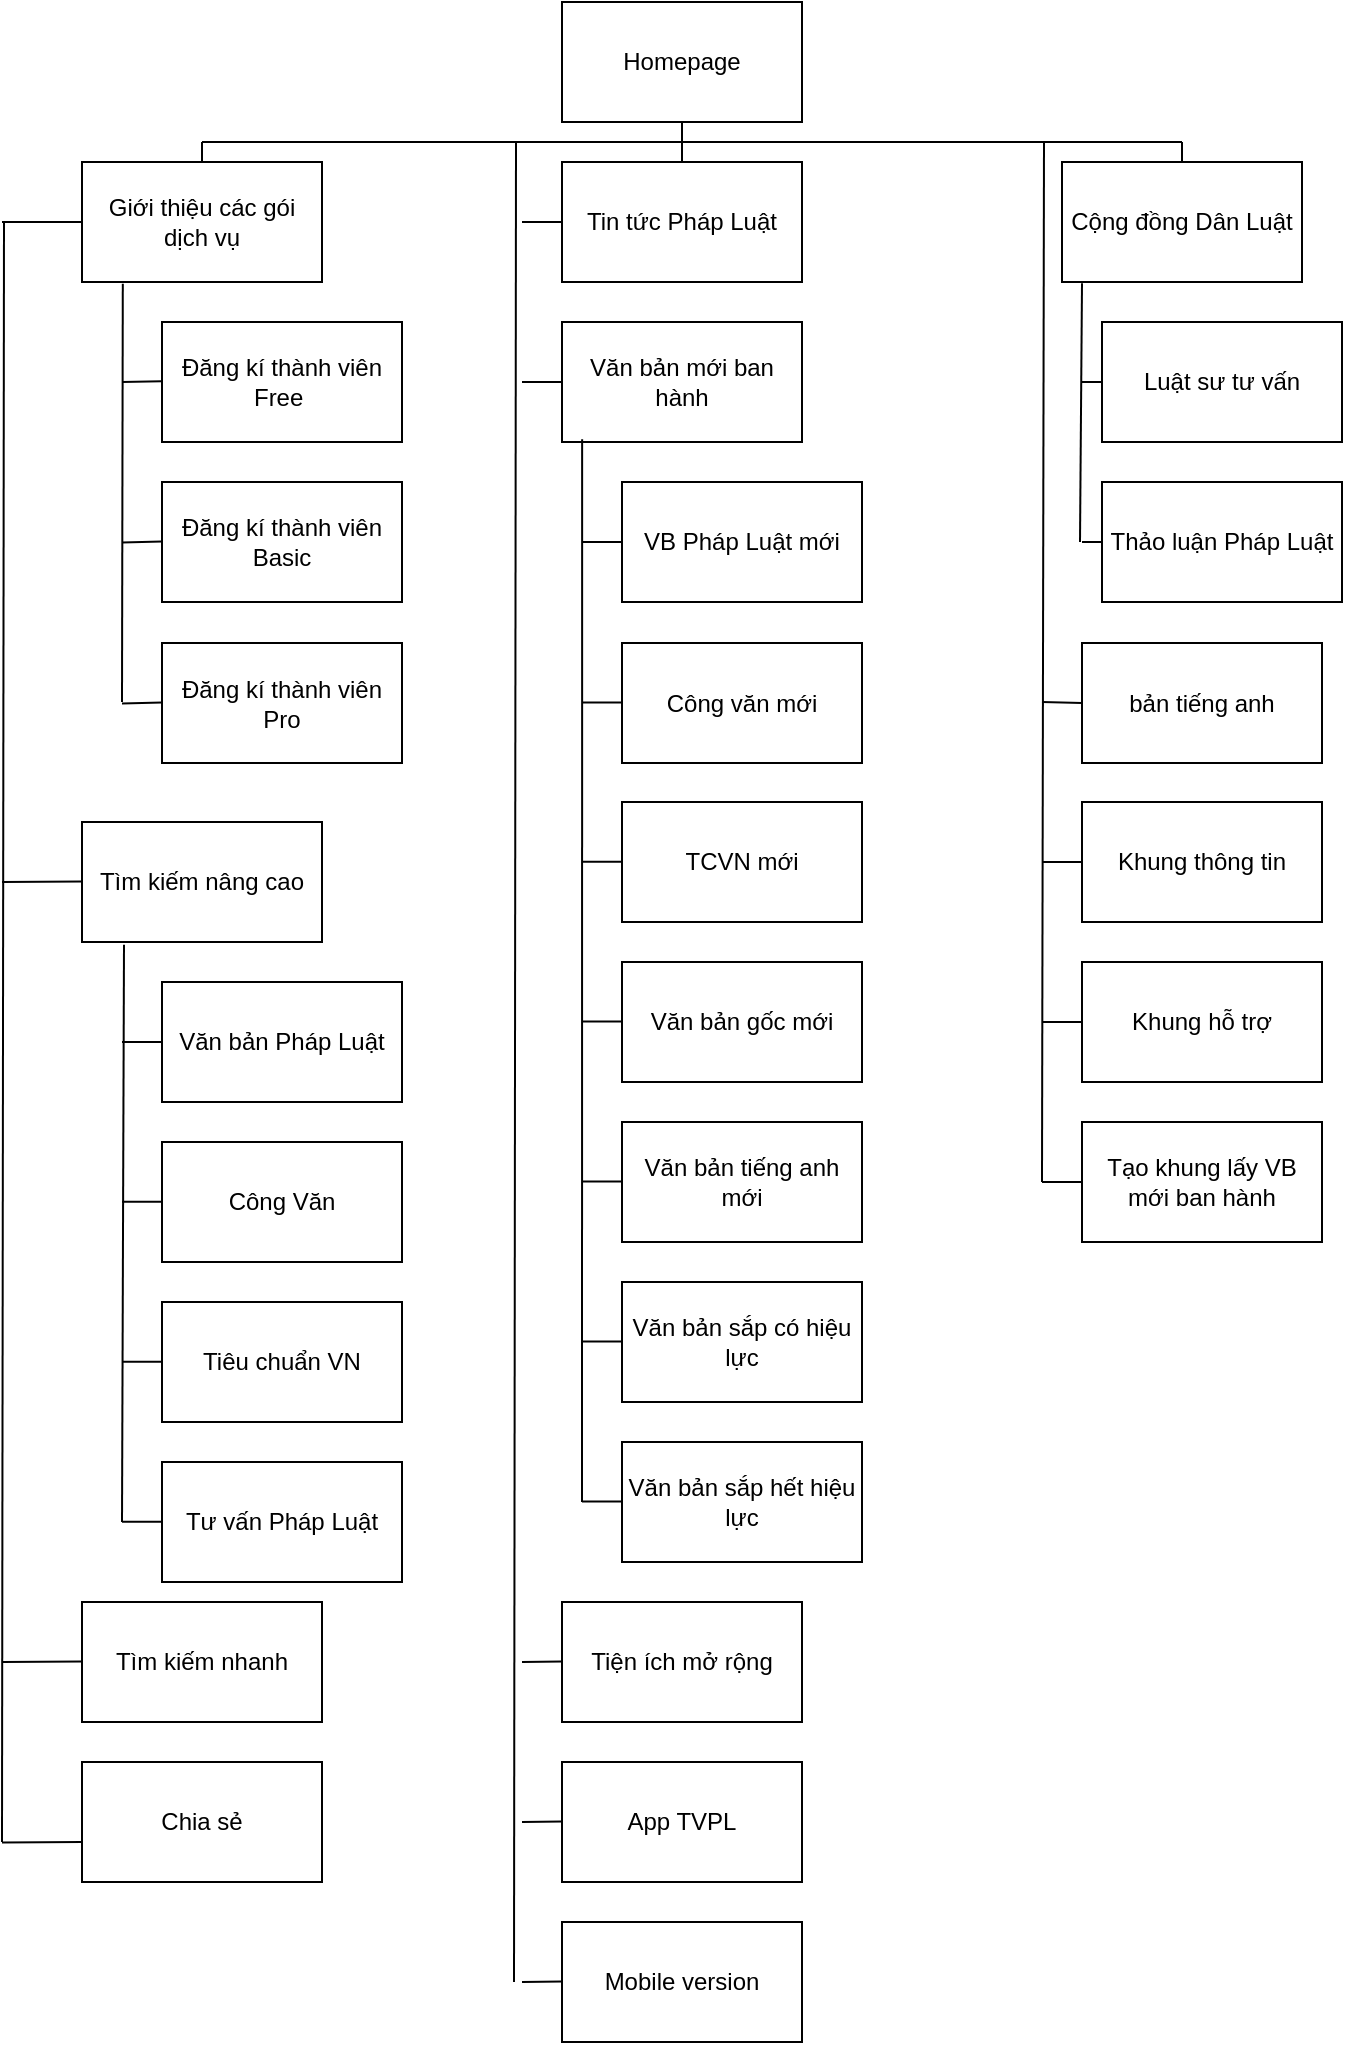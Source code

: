 <mxfile version="25.0.3">
  <diagram name="Page-1" id="4T7EZwxC8FEBMfgnRBsg">
    <mxGraphModel dx="3320" dy="3157" grid="1" gridSize="10" guides="1" tooltips="1" connect="1" arrows="1" fold="1" page="1" pageScale="1" pageWidth="827" pageHeight="1169" math="0" shadow="0">
      <root>
        <mxCell id="0" />
        <mxCell id="1" parent="0" />
        <mxCell id="vbzNmfbqzCr4kbKAk3eC-2" value="Homepage" style="rounded=0;whiteSpace=wrap;html=1;" vertex="1" parent="1">
          <mxGeometry x="359" y="-1130" width="120" height="60" as="geometry" />
        </mxCell>
        <mxCell id="vbzNmfbqzCr4kbKAk3eC-3" value="Giới thiệu các gói dịch vụ" style="rounded=0;whiteSpace=wrap;html=1;" vertex="1" parent="1">
          <mxGeometry x="119" y="-1050" width="120" height="60" as="geometry" />
        </mxCell>
        <mxCell id="vbzNmfbqzCr4kbKAk3eC-4" value="Tin tức Pháp Luật" style="rounded=0;whiteSpace=wrap;html=1;" vertex="1" parent="1">
          <mxGeometry x="359" y="-1050" width="120" height="60" as="geometry" />
        </mxCell>
        <mxCell id="vbzNmfbqzCr4kbKAk3eC-5" value="Cộng đồng Dân Luật" style="rounded=0;whiteSpace=wrap;html=1;" vertex="1" parent="1">
          <mxGeometry x="609" y="-1050" width="120" height="60" as="geometry" />
        </mxCell>
        <mxCell id="vbzNmfbqzCr4kbKAk3eC-6" value="Đăng kí thành viên Free&amp;nbsp;" style="rounded=0;whiteSpace=wrap;html=1;" vertex="1" parent="1">
          <mxGeometry x="159" y="-970" width="120" height="60" as="geometry" />
        </mxCell>
        <mxCell id="vbzNmfbqzCr4kbKAk3eC-7" value="Đăng kí thành viên Basic" style="rounded=0;whiteSpace=wrap;html=1;" vertex="1" parent="1">
          <mxGeometry x="159" y="-890" width="120" height="60" as="geometry" />
        </mxCell>
        <mxCell id="vbzNmfbqzCr4kbKAk3eC-8" value="Đăng kí thành viên Pro" style="rounded=0;whiteSpace=wrap;html=1;" vertex="1" parent="1">
          <mxGeometry x="159" y="-809.5" width="120" height="60" as="geometry" />
        </mxCell>
        <mxCell id="vbzNmfbqzCr4kbKAk3eC-9" value="Tìm kiếm nâng cao" style="rounded=0;whiteSpace=wrap;html=1;" vertex="1" parent="1">
          <mxGeometry x="119" y="-720" width="120" height="60" as="geometry" />
        </mxCell>
        <mxCell id="vbzNmfbqzCr4kbKAk3eC-10" value="Văn bản Pháp Luật" style="rounded=0;whiteSpace=wrap;html=1;" vertex="1" parent="1">
          <mxGeometry x="159" y="-640" width="120" height="60" as="geometry" />
        </mxCell>
        <mxCell id="vbzNmfbqzCr4kbKAk3eC-11" value="Công Văn" style="rounded=0;whiteSpace=wrap;html=1;" vertex="1" parent="1">
          <mxGeometry x="159" y="-560" width="120" height="60" as="geometry" />
        </mxCell>
        <mxCell id="vbzNmfbqzCr4kbKAk3eC-12" value="Tiêu chuẩn VN" style="rounded=0;whiteSpace=wrap;html=1;" vertex="1" parent="1">
          <mxGeometry x="159" y="-480" width="120" height="60" as="geometry" />
        </mxCell>
        <mxCell id="vbzNmfbqzCr4kbKAk3eC-13" value="Tư vấn Pháp Luật" style="rounded=0;whiteSpace=wrap;html=1;" vertex="1" parent="1">
          <mxGeometry x="159" y="-400" width="120" height="60" as="geometry" />
        </mxCell>
        <mxCell id="vbzNmfbqzCr4kbKAk3eC-14" value="Tìm kiếm nhanh" style="rounded=0;whiteSpace=wrap;html=1;" vertex="1" parent="1">
          <mxGeometry x="119" y="-330" width="120" height="60" as="geometry" />
        </mxCell>
        <mxCell id="vbzNmfbqzCr4kbKAk3eC-15" value="Chia sẻ" style="rounded=0;whiteSpace=wrap;html=1;" vertex="1" parent="1">
          <mxGeometry x="119" y="-250" width="120" height="60" as="geometry" />
        </mxCell>
        <mxCell id="vbzNmfbqzCr4kbKAk3eC-16" value="Văn bản mới ban hành" style="rounded=0;whiteSpace=wrap;html=1;" vertex="1" parent="1">
          <mxGeometry x="359" y="-970" width="120" height="60" as="geometry" />
        </mxCell>
        <mxCell id="vbzNmfbqzCr4kbKAk3eC-17" value="VB Pháp Luật mới" style="rounded=0;whiteSpace=wrap;html=1;" vertex="1" parent="1">
          <mxGeometry x="389" y="-890" width="120" height="60" as="geometry" />
        </mxCell>
        <mxCell id="vbzNmfbqzCr4kbKAk3eC-18" value="Công văn mới" style="rounded=0;whiteSpace=wrap;html=1;" vertex="1" parent="1">
          <mxGeometry x="389" y="-809.5" width="120" height="60" as="geometry" />
        </mxCell>
        <mxCell id="vbzNmfbqzCr4kbKAk3eC-19" value="TCVN mới" style="rounded=0;whiteSpace=wrap;html=1;" vertex="1" parent="1">
          <mxGeometry x="389" y="-730" width="120" height="60" as="geometry" />
        </mxCell>
        <mxCell id="vbzNmfbqzCr4kbKAk3eC-20" value="Văn bản gốc mới" style="rounded=0;whiteSpace=wrap;html=1;" vertex="1" parent="1">
          <mxGeometry x="389" y="-650" width="120" height="60" as="geometry" />
        </mxCell>
        <mxCell id="vbzNmfbqzCr4kbKAk3eC-21" value="Văn bản tiếng anh mới" style="rounded=0;whiteSpace=wrap;html=1;" vertex="1" parent="1">
          <mxGeometry x="389" y="-570" width="120" height="60" as="geometry" />
        </mxCell>
        <mxCell id="vbzNmfbqzCr4kbKAk3eC-22" value="Văn bản sắp có hiệu lực" style="rounded=0;whiteSpace=wrap;html=1;" vertex="1" parent="1">
          <mxGeometry x="389" y="-490" width="120" height="60" as="geometry" />
        </mxCell>
        <mxCell id="vbzNmfbqzCr4kbKAk3eC-23" value="Văn bản sắp hết hiệu lực" style="rounded=0;whiteSpace=wrap;html=1;" vertex="1" parent="1">
          <mxGeometry x="389" y="-410" width="120" height="60" as="geometry" />
        </mxCell>
        <mxCell id="vbzNmfbqzCr4kbKAk3eC-24" value="Tiện ích mở rộng" style="rounded=0;whiteSpace=wrap;html=1;" vertex="1" parent="1">
          <mxGeometry x="359" y="-330" width="120" height="60" as="geometry" />
        </mxCell>
        <mxCell id="vbzNmfbqzCr4kbKAk3eC-25" value="App TVPL" style="rounded=0;whiteSpace=wrap;html=1;" vertex="1" parent="1">
          <mxGeometry x="359" y="-250" width="120" height="60" as="geometry" />
        </mxCell>
        <mxCell id="vbzNmfbqzCr4kbKAk3eC-26" value="Mobile version" style="rounded=0;whiteSpace=wrap;html=1;" vertex="1" parent="1">
          <mxGeometry x="359" y="-170" width="120" height="60" as="geometry" />
        </mxCell>
        <mxCell id="vbzNmfbqzCr4kbKAk3eC-28" value="Luật sư tư vấn" style="rounded=0;whiteSpace=wrap;html=1;" vertex="1" parent="1">
          <mxGeometry x="629" y="-970" width="120" height="60" as="geometry" />
        </mxCell>
        <mxCell id="vbzNmfbqzCr4kbKAk3eC-29" value="Thảo luận Pháp Luật" style="rounded=0;whiteSpace=wrap;html=1;" vertex="1" parent="1">
          <mxGeometry x="629" y="-890" width="120" height="60" as="geometry" />
        </mxCell>
        <mxCell id="vbzNmfbqzCr4kbKAk3eC-30" value="bản tiếng anh" style="rounded=0;whiteSpace=wrap;html=1;" vertex="1" parent="1">
          <mxGeometry x="619" y="-809.5" width="120" height="60" as="geometry" />
        </mxCell>
        <mxCell id="vbzNmfbqzCr4kbKAk3eC-31" value="Khung thông tin" style="rounded=0;whiteSpace=wrap;html=1;" vertex="1" parent="1">
          <mxGeometry x="619" y="-730" width="120" height="60" as="geometry" />
        </mxCell>
        <mxCell id="vbzNmfbqzCr4kbKAk3eC-32" value="Khung hỗ trợ" style="rounded=0;whiteSpace=wrap;html=1;" vertex="1" parent="1">
          <mxGeometry x="619" y="-650" width="120" height="60" as="geometry" />
        </mxCell>
        <mxCell id="vbzNmfbqzCr4kbKAk3eC-33" value="Tạo khung lấy VB mới ban hành" style="rounded=0;whiteSpace=wrap;html=1;" vertex="1" parent="1">
          <mxGeometry x="619" y="-570" width="120" height="60" as="geometry" />
        </mxCell>
        <mxCell id="vbzNmfbqzCr4kbKAk3eC-34" value="" style="endArrow=none;html=1;rounded=0;exitX=0.5;exitY=1;exitDx=0;exitDy=0;entryX=0.5;entryY=0;entryDx=0;entryDy=0;" edge="1" parent="1" source="vbzNmfbqzCr4kbKAk3eC-2" target="vbzNmfbqzCr4kbKAk3eC-4">
          <mxGeometry width="50" height="50" relative="1" as="geometry">
            <mxPoint x="-131" y="-550" as="sourcePoint" />
            <mxPoint x="-81" y="-600" as="targetPoint" />
          </mxGeometry>
        </mxCell>
        <mxCell id="vbzNmfbqzCr4kbKAk3eC-35" value="" style="endArrow=none;html=1;rounded=0;" edge="1" parent="1">
          <mxGeometry width="50" height="50" relative="1" as="geometry">
            <mxPoint x="419" y="-1060" as="sourcePoint" />
            <mxPoint x="179" y="-1060" as="targetPoint" />
          </mxGeometry>
        </mxCell>
        <mxCell id="vbzNmfbqzCr4kbKAk3eC-36" value="" style="endArrow=none;html=1;rounded=0;" edge="1" parent="1">
          <mxGeometry width="50" height="50" relative="1" as="geometry">
            <mxPoint x="669" y="-1060" as="sourcePoint" />
            <mxPoint x="419" y="-1060" as="targetPoint" />
          </mxGeometry>
        </mxCell>
        <mxCell id="vbzNmfbqzCr4kbKAk3eC-37" value="" style="endArrow=none;html=1;rounded=0;entryX=0.5;entryY=0;entryDx=0;entryDy=0;" edge="1" parent="1" target="vbzNmfbqzCr4kbKAk3eC-5">
          <mxGeometry width="50" height="50" relative="1" as="geometry">
            <mxPoint x="669" y="-1060" as="sourcePoint" />
            <mxPoint x="429" y="-1050" as="targetPoint" />
          </mxGeometry>
        </mxCell>
        <mxCell id="vbzNmfbqzCr4kbKAk3eC-38" value="" style="endArrow=none;html=1;rounded=0;entryX=0.5;entryY=0;entryDx=0;entryDy=0;" edge="1" parent="1" target="vbzNmfbqzCr4kbKAk3eC-3">
          <mxGeometry width="50" height="50" relative="1" as="geometry">
            <mxPoint x="179" y="-1060" as="sourcePoint" />
            <mxPoint x="679" y="-1040" as="targetPoint" />
          </mxGeometry>
        </mxCell>
        <mxCell id="vbzNmfbqzCr4kbKAk3eC-39" value="" style="endArrow=none;html=1;rounded=0;exitX=0.09;exitY=1.01;exitDx=0;exitDy=0;exitPerimeter=0;" edge="1" parent="1">
          <mxGeometry width="50" height="50" relative="1" as="geometry">
            <mxPoint x="619.0" y="-989.4" as="sourcePoint" />
            <mxPoint x="618" y="-860" as="targetPoint" />
          </mxGeometry>
        </mxCell>
        <mxCell id="vbzNmfbqzCr4kbKAk3eC-40" value="" style="endArrow=none;html=1;rounded=0;entryX=0;entryY=0.5;entryDx=0;entryDy=0;" edge="1" parent="1" target="vbzNmfbqzCr4kbKAk3eC-28">
          <mxGeometry width="50" height="50" relative="1" as="geometry">
            <mxPoint x="619" y="-940" as="sourcePoint" />
            <mxPoint x="629" y="-820" as="targetPoint" />
          </mxGeometry>
        </mxCell>
        <mxCell id="vbzNmfbqzCr4kbKAk3eC-41" value="" style="endArrow=none;html=1;rounded=0;entryX=0;entryY=0.5;entryDx=0;entryDy=0;" edge="1" parent="1" target="vbzNmfbqzCr4kbKAk3eC-29">
          <mxGeometry width="50" height="50" relative="1" as="geometry">
            <mxPoint x="619" y="-860" as="sourcePoint" />
            <mxPoint x="639" y="-930" as="targetPoint" />
          </mxGeometry>
        </mxCell>
        <mxCell id="vbzNmfbqzCr4kbKAk3eC-42" value="" style="endArrow=none;html=1;rounded=0;exitX=0.09;exitY=1.01;exitDx=0;exitDy=0;exitPerimeter=0;" edge="1" parent="1">
          <mxGeometry width="50" height="50" relative="1" as="geometry">
            <mxPoint x="600.0" y="-1060" as="sourcePoint" />
            <mxPoint x="599" y="-540" as="targetPoint" />
          </mxGeometry>
        </mxCell>
        <mxCell id="vbzNmfbqzCr4kbKAk3eC-43" value="" style="endArrow=none;html=1;rounded=0;entryX=0;entryY=0.5;entryDx=0;entryDy=0;" edge="1" parent="1" target="vbzNmfbqzCr4kbKAk3eC-30">
          <mxGeometry width="50" height="50" relative="1" as="geometry">
            <mxPoint x="599" y="-780" as="sourcePoint" />
            <mxPoint x="639" y="-850" as="targetPoint" />
          </mxGeometry>
        </mxCell>
        <mxCell id="vbzNmfbqzCr4kbKAk3eC-44" value="" style="endArrow=none;html=1;rounded=0;entryX=0;entryY=0.5;entryDx=0;entryDy=0;" edge="1" parent="1" target="vbzNmfbqzCr4kbKAk3eC-31">
          <mxGeometry width="50" height="50" relative="1" as="geometry">
            <mxPoint x="599" y="-700" as="sourcePoint" />
            <mxPoint x="629" y="-769" as="targetPoint" />
          </mxGeometry>
        </mxCell>
        <mxCell id="vbzNmfbqzCr4kbKAk3eC-45" value="" style="endArrow=none;html=1;rounded=0;entryX=0;entryY=0.5;entryDx=0;entryDy=0;" edge="1" parent="1" target="vbzNmfbqzCr4kbKAk3eC-32">
          <mxGeometry width="50" height="50" relative="1" as="geometry">
            <mxPoint x="599" y="-620" as="sourcePoint" />
            <mxPoint x="629" y="-690" as="targetPoint" />
          </mxGeometry>
        </mxCell>
        <mxCell id="vbzNmfbqzCr4kbKAk3eC-46" value="" style="endArrow=none;html=1;rounded=0;entryX=0;entryY=0.5;entryDx=0;entryDy=0;" edge="1" parent="1" target="vbzNmfbqzCr4kbKAk3eC-33">
          <mxGeometry width="50" height="50" relative="1" as="geometry">
            <mxPoint x="599" y="-540" as="sourcePoint" />
            <mxPoint x="629" y="-610" as="targetPoint" />
          </mxGeometry>
        </mxCell>
        <mxCell id="vbzNmfbqzCr4kbKAk3eC-47" value="" style="endArrow=none;html=1;rounded=0;exitX=0.09;exitY=1.01;exitDx=0;exitDy=0;exitPerimeter=0;" edge="1" parent="1">
          <mxGeometry width="50" height="50" relative="1" as="geometry">
            <mxPoint x="336.0" y="-1060" as="sourcePoint" />
            <mxPoint x="335" y="-140" as="targetPoint" />
          </mxGeometry>
        </mxCell>
        <mxCell id="vbzNmfbqzCr4kbKAk3eC-48" value="" style="endArrow=none;html=1;rounded=0;entryX=0;entryY=0.5;entryDx=0;entryDy=0;" edge="1" parent="1" target="vbzNmfbqzCr4kbKAk3eC-4">
          <mxGeometry width="50" height="50" relative="1" as="geometry">
            <mxPoint x="339" y="-1020" as="sourcePoint" />
            <mxPoint x="345" y="-130" as="targetPoint" />
          </mxGeometry>
        </mxCell>
        <mxCell id="vbzNmfbqzCr4kbKAk3eC-49" value="" style="endArrow=none;html=1;rounded=0;entryX=0;entryY=0.5;entryDx=0;entryDy=0;" edge="1" parent="1" target="vbzNmfbqzCr4kbKAk3eC-16">
          <mxGeometry width="50" height="50" relative="1" as="geometry">
            <mxPoint x="339" y="-940" as="sourcePoint" />
            <mxPoint x="369" y="-1010" as="targetPoint" />
          </mxGeometry>
        </mxCell>
        <mxCell id="vbzNmfbqzCr4kbKAk3eC-50" value="" style="endArrow=none;html=1;rounded=0;exitX=0.084;exitY=0.978;exitDx=0;exitDy=0;exitPerimeter=0;" edge="1" parent="1" source="vbzNmfbqzCr4kbKAk3eC-16">
          <mxGeometry width="50" height="50" relative="1" as="geometry">
            <mxPoint x="349" y="-930" as="sourcePoint" />
            <mxPoint x="369" y="-380" as="targetPoint" />
          </mxGeometry>
        </mxCell>
        <mxCell id="vbzNmfbqzCr4kbKAk3eC-51" value="" style="endArrow=none;html=1;rounded=0;entryX=0;entryY=0.5;entryDx=0;entryDy=0;" edge="1" parent="1" target="vbzNmfbqzCr4kbKAk3eC-17">
          <mxGeometry width="50" height="50" relative="1" as="geometry">
            <mxPoint x="369" y="-860" as="sourcePoint" />
            <mxPoint x="379" y="-660" as="targetPoint" />
          </mxGeometry>
        </mxCell>
        <mxCell id="vbzNmfbqzCr4kbKAk3eC-53" value="" style="endArrow=none;html=1;rounded=0;entryX=0;entryY=0.5;entryDx=0;entryDy=0;" edge="1" parent="1">
          <mxGeometry width="50" height="50" relative="1" as="geometry">
            <mxPoint x="369" y="-779.74" as="sourcePoint" />
            <mxPoint x="389" y="-779.74" as="targetPoint" />
          </mxGeometry>
        </mxCell>
        <mxCell id="vbzNmfbqzCr4kbKAk3eC-54" value="" style="endArrow=none;html=1;rounded=0;entryX=0;entryY=0.5;entryDx=0;entryDy=0;" edge="1" parent="1">
          <mxGeometry width="50" height="50" relative="1" as="geometry">
            <mxPoint x="369" y="-700.17" as="sourcePoint" />
            <mxPoint x="389" y="-700.17" as="targetPoint" />
          </mxGeometry>
        </mxCell>
        <mxCell id="vbzNmfbqzCr4kbKAk3eC-55" value="" style="endArrow=none;html=1;rounded=0;entryX=0;entryY=0.5;entryDx=0;entryDy=0;" edge="1" parent="1">
          <mxGeometry width="50" height="50" relative="1" as="geometry">
            <mxPoint x="369" y="-620.23" as="sourcePoint" />
            <mxPoint x="389" y="-620.23" as="targetPoint" />
          </mxGeometry>
        </mxCell>
        <mxCell id="vbzNmfbqzCr4kbKAk3eC-56" value="" style="endArrow=none;html=1;rounded=0;entryX=0;entryY=0.5;entryDx=0;entryDy=0;" edge="1" parent="1">
          <mxGeometry width="50" height="50" relative="1" as="geometry">
            <mxPoint x="369" y="-540.23" as="sourcePoint" />
            <mxPoint x="389" y="-540.23" as="targetPoint" />
          </mxGeometry>
        </mxCell>
        <mxCell id="vbzNmfbqzCr4kbKAk3eC-57" value="" style="endArrow=none;html=1;rounded=0;entryX=0;entryY=0.5;entryDx=0;entryDy=0;" edge="1" parent="1">
          <mxGeometry width="50" height="50" relative="1" as="geometry">
            <mxPoint x="369" y="-460.23" as="sourcePoint" />
            <mxPoint x="389" y="-460.23" as="targetPoint" />
          </mxGeometry>
        </mxCell>
        <mxCell id="vbzNmfbqzCr4kbKAk3eC-58" value="" style="endArrow=none;html=1;rounded=0;entryX=0;entryY=0.5;entryDx=0;entryDy=0;" edge="1" parent="1">
          <mxGeometry width="50" height="50" relative="1" as="geometry">
            <mxPoint x="369" y="-380.23" as="sourcePoint" />
            <mxPoint x="389" y="-380.23" as="targetPoint" />
          </mxGeometry>
        </mxCell>
        <mxCell id="vbzNmfbqzCr4kbKAk3eC-59" value="" style="endArrow=none;html=1;rounded=0;entryX=0;entryY=0.5;entryDx=0;entryDy=0;" edge="1" parent="1">
          <mxGeometry width="50" height="50" relative="1" as="geometry">
            <mxPoint x="339" y="-300" as="sourcePoint" />
            <mxPoint x="359" y="-300.24" as="targetPoint" />
          </mxGeometry>
        </mxCell>
        <mxCell id="vbzNmfbqzCr4kbKAk3eC-60" value="" style="endArrow=none;html=1;rounded=0;entryX=0;entryY=0.5;entryDx=0;entryDy=0;" edge="1" parent="1">
          <mxGeometry width="50" height="50" relative="1" as="geometry">
            <mxPoint x="339" y="-220" as="sourcePoint" />
            <mxPoint x="359" y="-220.24" as="targetPoint" />
          </mxGeometry>
        </mxCell>
        <mxCell id="vbzNmfbqzCr4kbKAk3eC-61" value="" style="endArrow=none;html=1;rounded=0;entryX=0;entryY=0.5;entryDx=0;entryDy=0;" edge="1" parent="1">
          <mxGeometry width="50" height="50" relative="1" as="geometry">
            <mxPoint x="339" y="-140" as="sourcePoint" />
            <mxPoint x="359" y="-140.24" as="targetPoint" />
          </mxGeometry>
        </mxCell>
        <mxCell id="vbzNmfbqzCr4kbKAk3eC-62" value="" style="endArrow=none;html=1;rounded=0;exitX=0.09;exitY=1.01;exitDx=0;exitDy=0;exitPerimeter=0;" edge="1" parent="1">
          <mxGeometry width="50" height="50" relative="1" as="geometry">
            <mxPoint x="80.0" y="-1020.0" as="sourcePoint" />
            <mxPoint x="79" y="-210" as="targetPoint" />
          </mxGeometry>
        </mxCell>
        <mxCell id="vbzNmfbqzCr4kbKAk3eC-63" value="" style="endArrow=none;html=1;rounded=0;entryX=0;entryY=0.5;entryDx=0;entryDy=0;" edge="1" parent="1" target="vbzNmfbqzCr4kbKAk3eC-3">
          <mxGeometry width="50" height="50" relative="1" as="geometry">
            <mxPoint x="79" y="-1020" as="sourcePoint" />
            <mxPoint x="89" y="-200" as="targetPoint" />
          </mxGeometry>
        </mxCell>
        <mxCell id="vbzNmfbqzCr4kbKAk3eC-64" value="" style="endArrow=none;html=1;rounded=0;entryX=0;entryY=0.5;entryDx=0;entryDy=0;" edge="1" parent="1">
          <mxGeometry width="50" height="50" relative="1" as="geometry">
            <mxPoint x="139" y="-940" as="sourcePoint" />
            <mxPoint x="159" y="-940.42" as="targetPoint" />
          </mxGeometry>
        </mxCell>
        <mxCell id="vbzNmfbqzCr4kbKAk3eC-65" value="" style="endArrow=none;html=1;rounded=0;entryX=0;entryY=0.5;entryDx=0;entryDy=0;" edge="1" parent="1">
          <mxGeometry width="50" height="50" relative="1" as="geometry">
            <mxPoint x="139" y="-859.79" as="sourcePoint" />
            <mxPoint x="159" y="-860.21" as="targetPoint" />
          </mxGeometry>
        </mxCell>
        <mxCell id="vbzNmfbqzCr4kbKAk3eC-66" value="" style="endArrow=none;html=1;rounded=0;entryX=0;entryY=0.5;entryDx=0;entryDy=0;" edge="1" parent="1">
          <mxGeometry width="50" height="50" relative="1" as="geometry">
            <mxPoint x="139" y="-779.29" as="sourcePoint" />
            <mxPoint x="159" y="-779.71" as="targetPoint" />
          </mxGeometry>
        </mxCell>
        <mxCell id="vbzNmfbqzCr4kbKAk3eC-67" value="" style="endArrow=none;html=1;rounded=0;entryX=0.17;entryY=1.014;entryDx=0;entryDy=0;entryPerimeter=0;" edge="1" parent="1" target="vbzNmfbqzCr4kbKAk3eC-3">
          <mxGeometry width="50" height="50" relative="1" as="geometry">
            <mxPoint x="139" y="-780" as="sourcePoint" />
            <mxPoint x="139" y="-920" as="targetPoint" />
          </mxGeometry>
        </mxCell>
        <mxCell id="vbzNmfbqzCr4kbKAk3eC-68" value="" style="endArrow=none;html=1;rounded=0;entryX=0;entryY=0.5;entryDx=0;entryDy=0;" edge="1" parent="1">
          <mxGeometry width="50" height="50" relative="1" as="geometry">
            <mxPoint x="79" y="-690" as="sourcePoint" />
            <mxPoint x="119" y="-690.21" as="targetPoint" />
          </mxGeometry>
        </mxCell>
        <mxCell id="vbzNmfbqzCr4kbKAk3eC-69" value="" style="endArrow=none;html=1;rounded=0;exitX=0.175;exitY=1.022;exitDx=0;exitDy=0;exitPerimeter=0;" edge="1" parent="1" source="vbzNmfbqzCr4kbKAk3eC-9">
          <mxGeometry width="50" height="50" relative="1" as="geometry">
            <mxPoint x="89" y="-680" as="sourcePoint" />
            <mxPoint x="139" y="-370" as="targetPoint" />
          </mxGeometry>
        </mxCell>
        <mxCell id="vbzNmfbqzCr4kbKAk3eC-70" value="" style="endArrow=none;html=1;rounded=0;entryX=0;entryY=0.5;entryDx=0;entryDy=0;" edge="1" parent="1" target="vbzNmfbqzCr4kbKAk3eC-10">
          <mxGeometry width="50" height="50" relative="1" as="geometry">
            <mxPoint x="139" y="-610" as="sourcePoint" />
            <mxPoint x="149" y="-340" as="targetPoint" />
          </mxGeometry>
        </mxCell>
        <mxCell id="vbzNmfbqzCr4kbKAk3eC-71" value="" style="endArrow=none;html=1;rounded=0;entryX=0;entryY=0.5;entryDx=0;entryDy=0;" edge="1" parent="1">
          <mxGeometry width="50" height="50" relative="1" as="geometry">
            <mxPoint x="139" y="-530.14" as="sourcePoint" />
            <mxPoint x="159" y="-530.14" as="targetPoint" />
          </mxGeometry>
        </mxCell>
        <mxCell id="vbzNmfbqzCr4kbKAk3eC-72" value="" style="endArrow=none;html=1;rounded=0;entryX=0;entryY=0.5;entryDx=0;entryDy=0;" edge="1" parent="1">
          <mxGeometry width="50" height="50" relative="1" as="geometry">
            <mxPoint x="139" y="-450.14" as="sourcePoint" />
            <mxPoint x="159" y="-450.14" as="targetPoint" />
          </mxGeometry>
        </mxCell>
        <mxCell id="vbzNmfbqzCr4kbKAk3eC-73" value="" style="endArrow=none;html=1;rounded=0;entryX=0;entryY=0.5;entryDx=0;entryDy=0;" edge="1" parent="1">
          <mxGeometry width="50" height="50" relative="1" as="geometry">
            <mxPoint x="139" y="-370.14" as="sourcePoint" />
            <mxPoint x="159" y="-370.14" as="targetPoint" />
          </mxGeometry>
        </mxCell>
        <mxCell id="vbzNmfbqzCr4kbKAk3eC-74" value="" style="endArrow=none;html=1;rounded=0;entryX=0;entryY=0.5;entryDx=0;entryDy=0;" edge="1" parent="1">
          <mxGeometry width="50" height="50" relative="1" as="geometry">
            <mxPoint x="79" y="-300" as="sourcePoint" />
            <mxPoint x="119" y="-300.2" as="targetPoint" />
          </mxGeometry>
        </mxCell>
        <mxCell id="vbzNmfbqzCr4kbKAk3eC-75" value="" style="endArrow=none;html=1;rounded=0;entryX=0;entryY=0.5;entryDx=0;entryDy=0;" edge="1" parent="1">
          <mxGeometry width="50" height="50" relative="1" as="geometry">
            <mxPoint x="79" y="-209.8" as="sourcePoint" />
            <mxPoint x="119" y="-210" as="targetPoint" />
          </mxGeometry>
        </mxCell>
      </root>
    </mxGraphModel>
  </diagram>
</mxfile>

